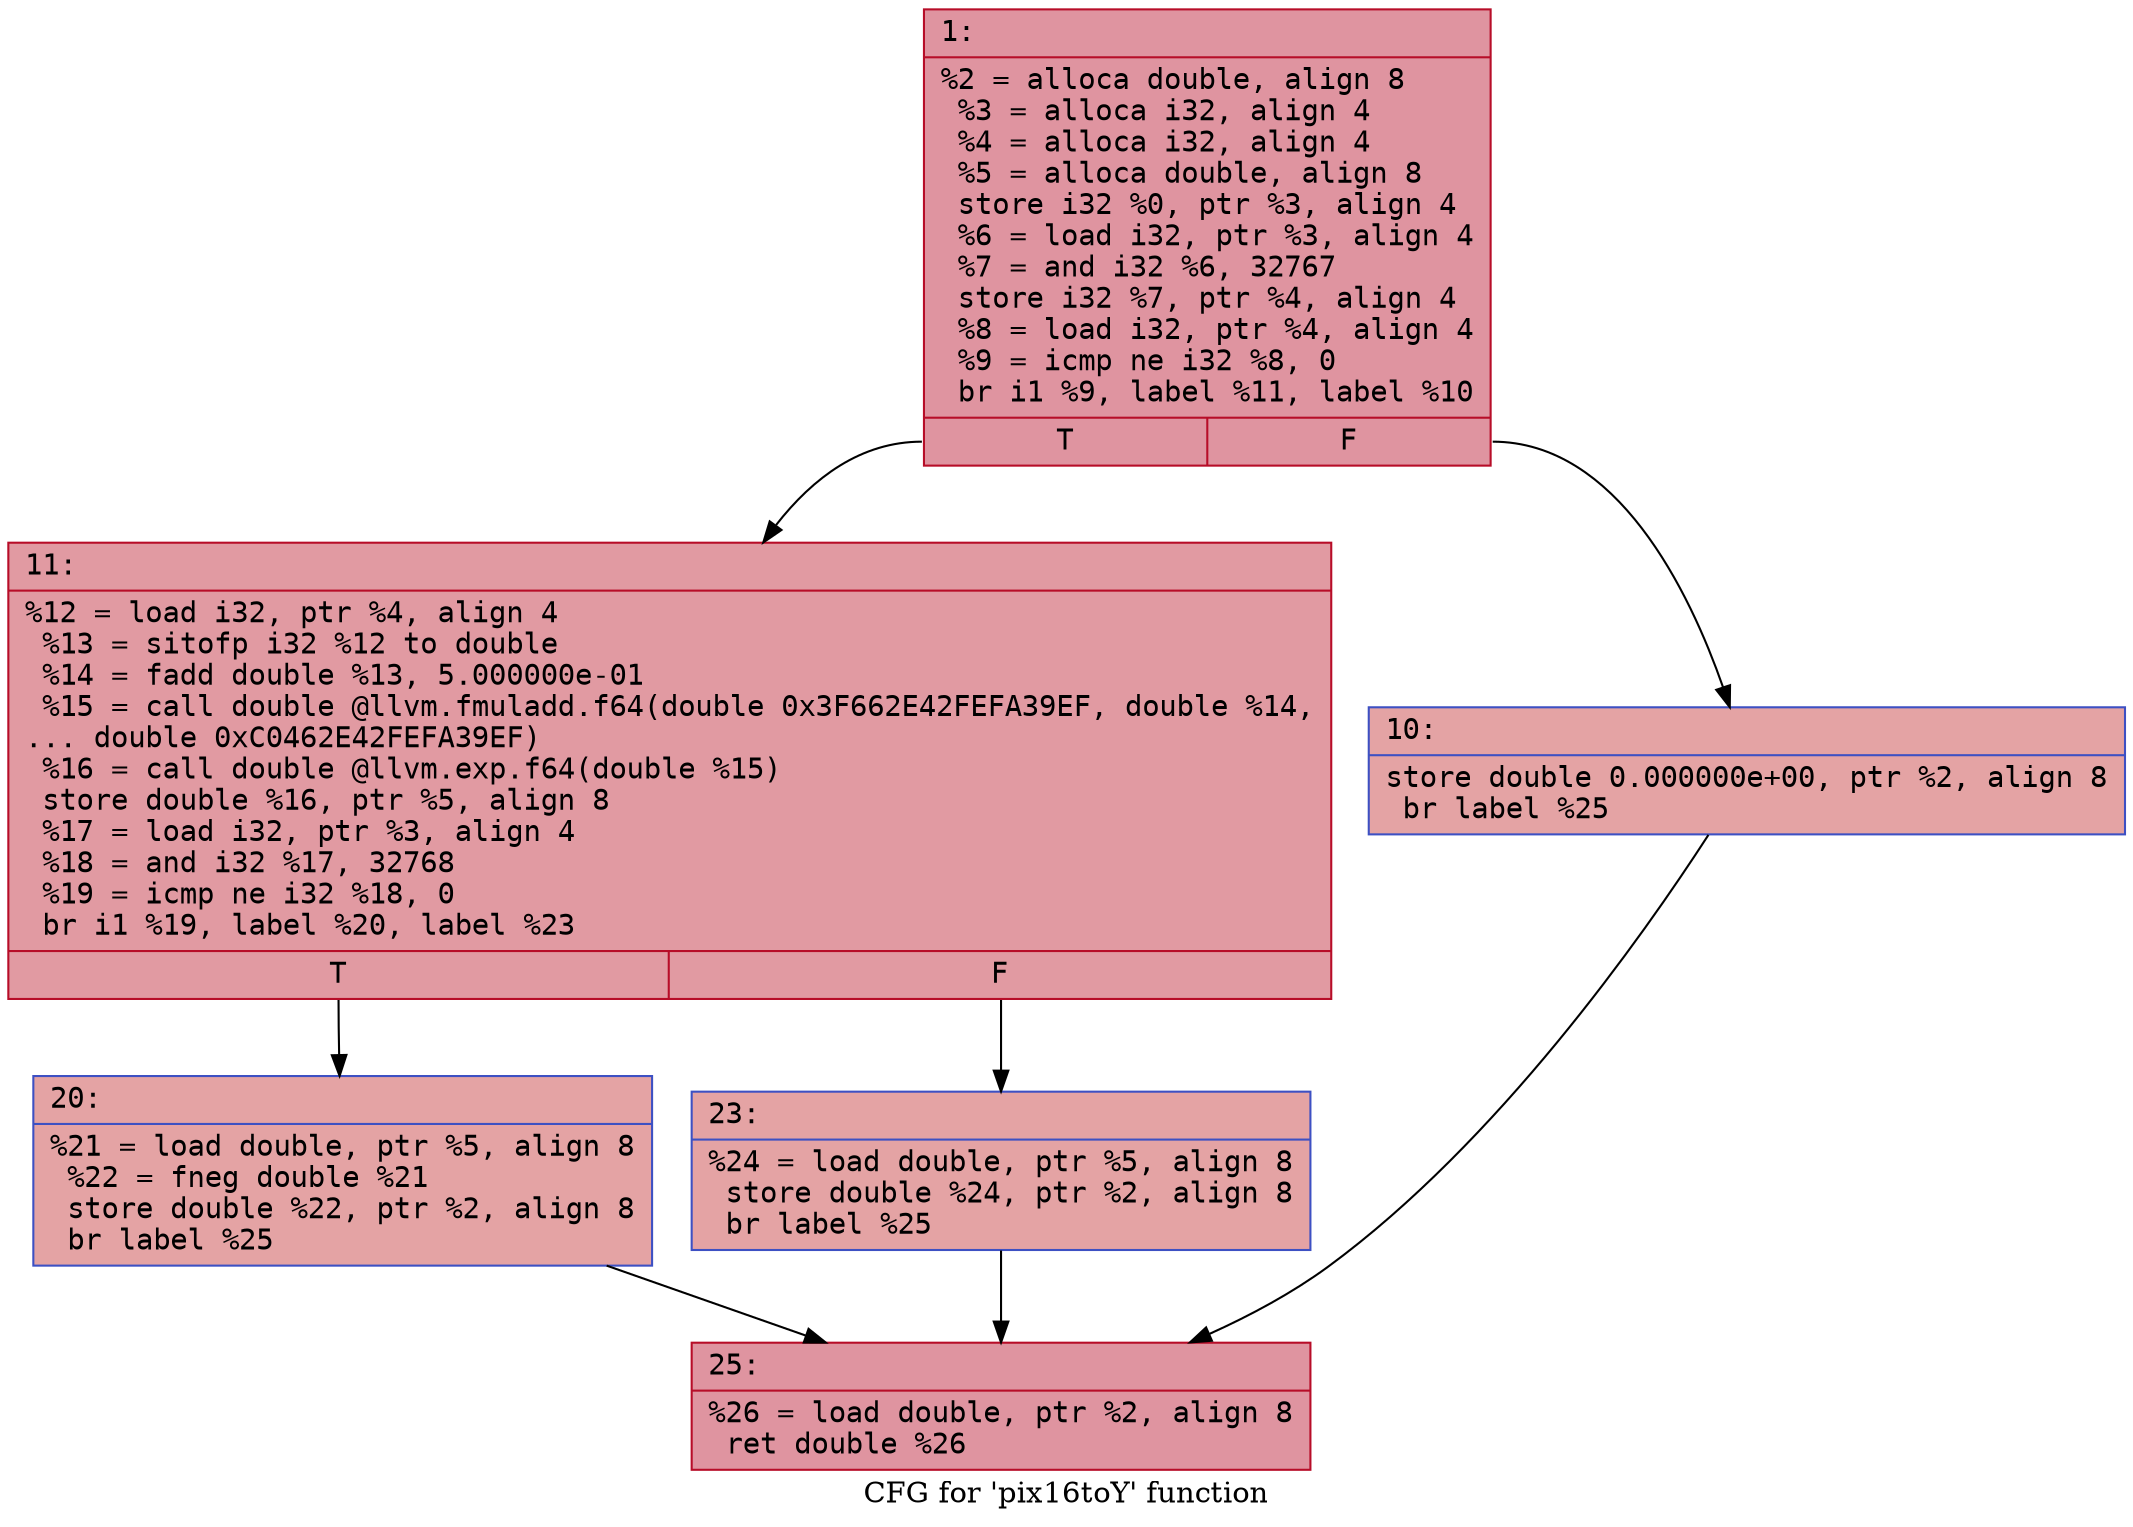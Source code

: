digraph "CFG for 'pix16toY' function" {
	label="CFG for 'pix16toY' function";

	Node0x600000634640 [shape=record,color="#b70d28ff", style=filled, fillcolor="#b70d2870" fontname="Courier",label="{1:\l|  %2 = alloca double, align 8\l  %3 = alloca i32, align 4\l  %4 = alloca i32, align 4\l  %5 = alloca double, align 8\l  store i32 %0, ptr %3, align 4\l  %6 = load i32, ptr %3, align 4\l  %7 = and i32 %6, 32767\l  store i32 %7, ptr %4, align 4\l  %8 = load i32, ptr %4, align 4\l  %9 = icmp ne i32 %8, 0\l  br i1 %9, label %11, label %10\l|{<s0>T|<s1>F}}"];
	Node0x600000634640:s0 -> Node0x6000006346e0[tooltip="1 -> 11\nProbability 62.50%" ];
	Node0x600000634640:s1 -> Node0x600000634690[tooltip="1 -> 10\nProbability 37.50%" ];
	Node0x600000634690 [shape=record,color="#3d50c3ff", style=filled, fillcolor="#c32e3170" fontname="Courier",label="{10:\l|  store double 0.000000e+00, ptr %2, align 8\l  br label %25\l}"];
	Node0x600000634690 -> Node0x6000006347d0[tooltip="10 -> 25\nProbability 100.00%" ];
	Node0x6000006346e0 [shape=record,color="#b70d28ff", style=filled, fillcolor="#bb1b2c70" fontname="Courier",label="{11:\l|  %12 = load i32, ptr %4, align 4\l  %13 = sitofp i32 %12 to double\l  %14 = fadd double %13, 5.000000e-01\l  %15 = call double @llvm.fmuladd.f64(double 0x3F662E42FEFA39EF, double %14,\l... double 0xC0462E42FEFA39EF)\l  %16 = call double @llvm.exp.f64(double %15)\l  store double %16, ptr %5, align 8\l  %17 = load i32, ptr %3, align 4\l  %18 = and i32 %17, 32768\l  %19 = icmp ne i32 %18, 0\l  br i1 %19, label %20, label %23\l|{<s0>T|<s1>F}}"];
	Node0x6000006346e0:s0 -> Node0x600000634730[tooltip="11 -> 20\nProbability 50.00%" ];
	Node0x6000006346e0:s1 -> Node0x600000634780[tooltip="11 -> 23\nProbability 50.00%" ];
	Node0x600000634730 [shape=record,color="#3d50c3ff", style=filled, fillcolor="#c32e3170" fontname="Courier",label="{20:\l|  %21 = load double, ptr %5, align 8\l  %22 = fneg double %21\l  store double %22, ptr %2, align 8\l  br label %25\l}"];
	Node0x600000634730 -> Node0x6000006347d0[tooltip="20 -> 25\nProbability 100.00%" ];
	Node0x600000634780 [shape=record,color="#3d50c3ff", style=filled, fillcolor="#c32e3170" fontname="Courier",label="{23:\l|  %24 = load double, ptr %5, align 8\l  store double %24, ptr %2, align 8\l  br label %25\l}"];
	Node0x600000634780 -> Node0x6000006347d0[tooltip="23 -> 25\nProbability 100.00%" ];
	Node0x6000006347d0 [shape=record,color="#b70d28ff", style=filled, fillcolor="#b70d2870" fontname="Courier",label="{25:\l|  %26 = load double, ptr %2, align 8\l  ret double %26\l}"];
}
